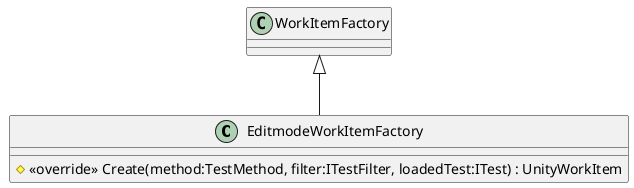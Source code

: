 @startuml
class EditmodeWorkItemFactory {
    # <<override>> Create(method:TestMethod, filter:ITestFilter, loadedTest:ITest) : UnityWorkItem
}
WorkItemFactory <|-- EditmodeWorkItemFactory
@enduml

